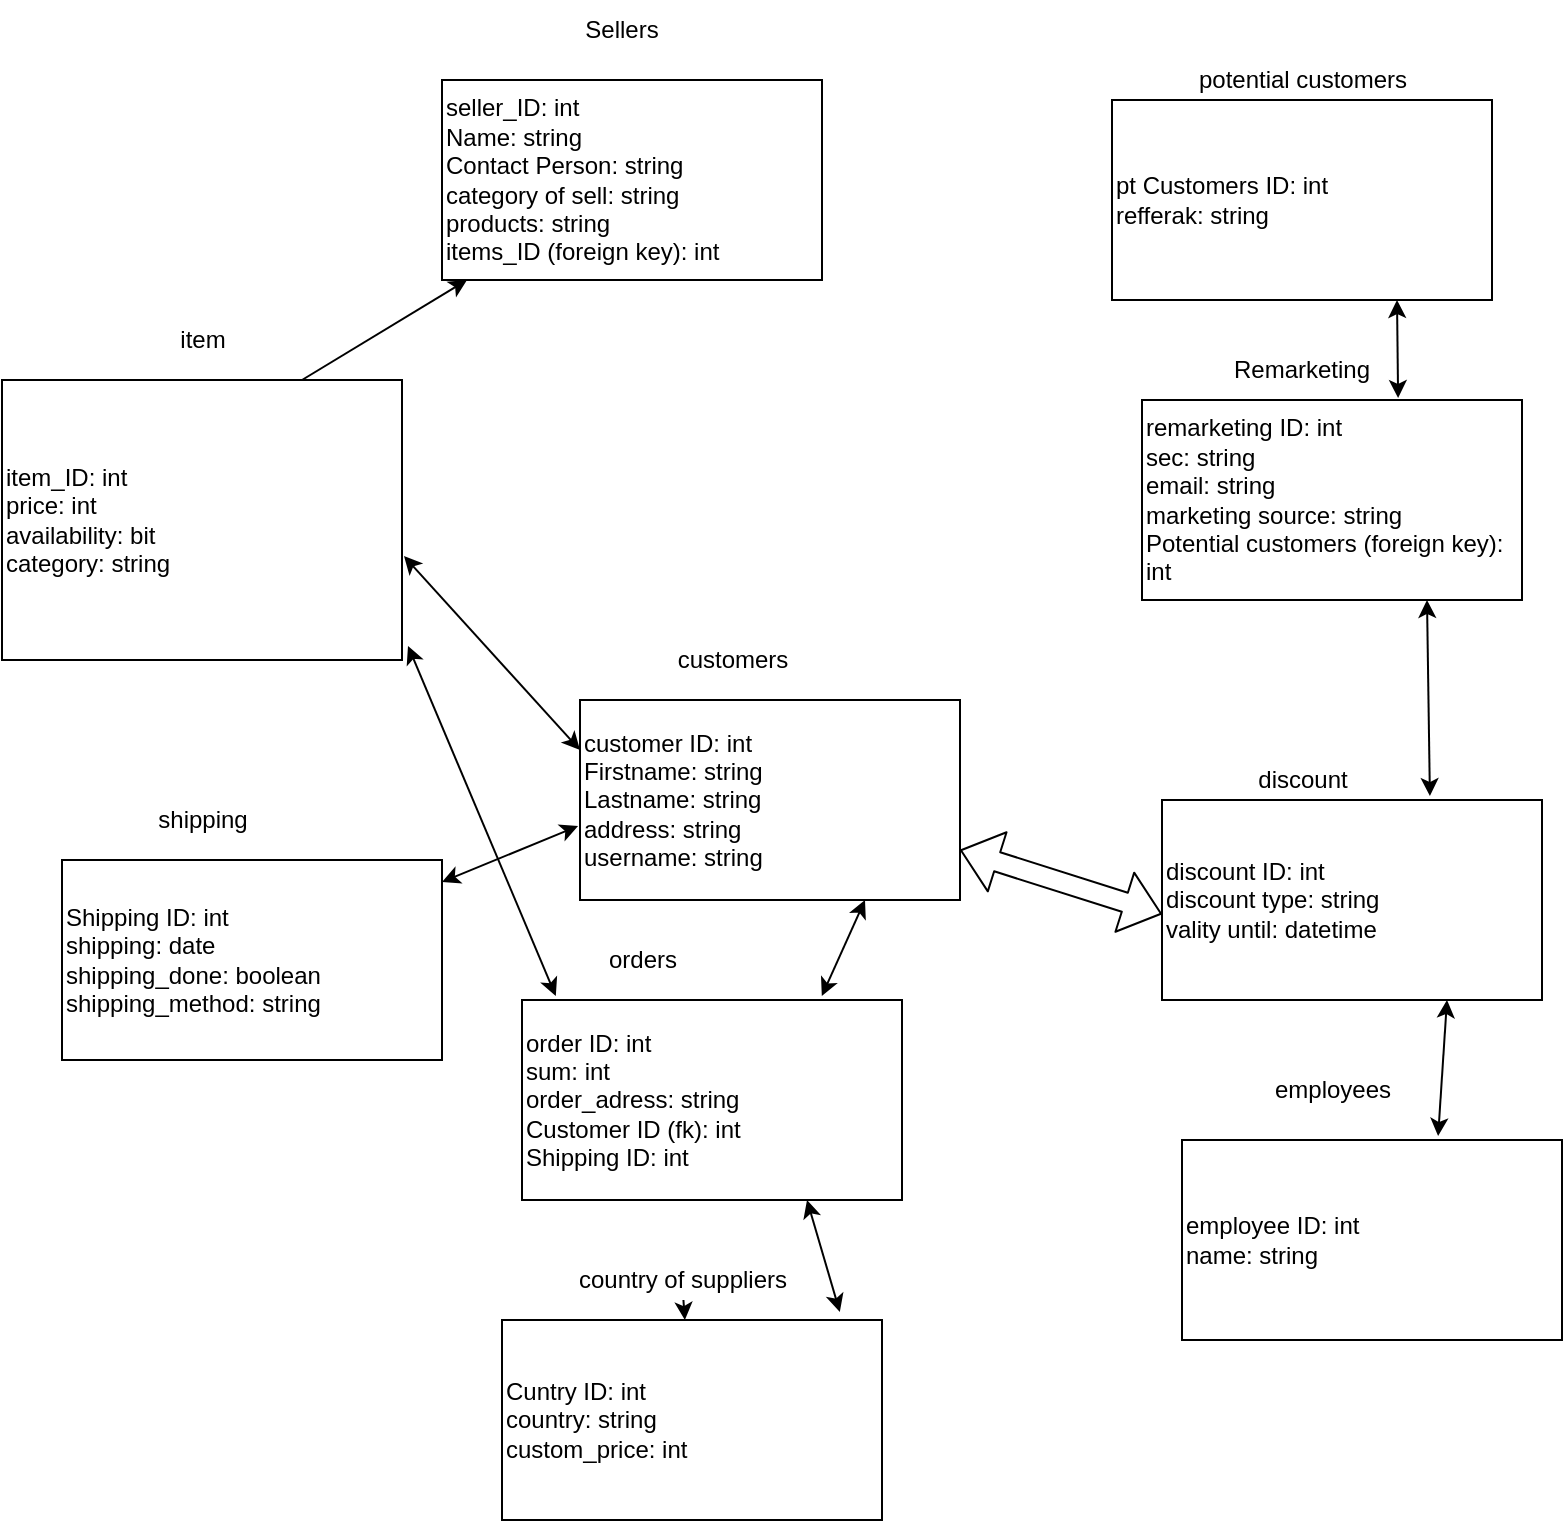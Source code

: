 <mxfile>
    <diagram id="aQwRv82fLeYtLI7uLFcM" name="Page-1">
        <mxGraphModel dx="1194" dy="790" grid="1" gridSize="10" guides="1" tooltips="1" connect="1" arrows="1" fold="1" page="1" pageScale="1" pageWidth="827" pageHeight="1169" math="0" shadow="0">
            <root>
                <mxCell id="0"/>
                <mxCell id="1" parent="0"/>
                <mxCell id="2" value="item_ID: int&lt;br&gt;price: int&lt;br&gt;availability: bit&lt;br&gt;category: string" style="rounded=0;whiteSpace=wrap;html=1;align=left;" vertex="1" parent="1">
                    <mxGeometry x="30" y="230" width="200" height="140" as="geometry"/>
                </mxCell>
                <mxCell id="3" value="item" style="text;html=1;align=center;verticalAlign=middle;resizable=0;points=[];autosize=1;strokeColor=none;fillColor=none;" vertex="1" parent="1">
                    <mxGeometry x="110" y="200" width="40" height="20" as="geometry"/>
                </mxCell>
                <mxCell id="4" value="seller_ID: int&lt;br&gt;Name: string&lt;br&gt;Contact Person: string&lt;br&gt;category of sell: string&lt;br&gt;products: string&lt;br&gt;items_ID (foreign key): int" style="rounded=0;whiteSpace=wrap;html=1;align=left;" vertex="1" parent="1">
                    <mxGeometry x="250" y="80" width="190" height="100" as="geometry"/>
                </mxCell>
                <mxCell id="6" value="pt Customers ID: int&lt;br&gt;refferak: string" style="rounded=0;whiteSpace=wrap;html=1;align=left;" vertex="1" parent="1">
                    <mxGeometry x="585" y="90" width="190" height="100" as="geometry"/>
                </mxCell>
                <mxCell id="8" value="remarketing ID: int&lt;br&gt;sec: string&lt;br&gt;email: string&amp;nbsp;&lt;br&gt;marketing source: string&lt;br&gt;Potential customers (foreign key): int" style="rounded=0;whiteSpace=wrap;html=1;align=left;" vertex="1" parent="1">
                    <mxGeometry x="600" y="240" width="190" height="100" as="geometry"/>
                </mxCell>
                <mxCell id="9" value="discount ID: int&lt;br&gt;discount type: string&lt;br&gt;vality until: datetime" style="rounded=0;whiteSpace=wrap;html=1;align=left;" vertex="1" parent="1">
                    <mxGeometry x="610" y="440" width="190" height="100" as="geometry"/>
                </mxCell>
                <mxCell id="10" value="employee ID: int&lt;br&gt;name: string" style="rounded=0;whiteSpace=wrap;html=1;align=left;" vertex="1" parent="1">
                    <mxGeometry x="620" y="610" width="190" height="100" as="geometry"/>
                </mxCell>
                <mxCell id="11" value="customer ID: int&lt;br&gt;Firstname: string&lt;br&gt;Lastname: string&lt;br&gt;address: string&lt;br&gt;username: string" style="rounded=0;whiteSpace=wrap;html=1;align=left;" vertex="1" parent="1">
                    <mxGeometry x="319" y="390" width="190" height="100" as="geometry"/>
                </mxCell>
                <mxCell id="12" value="Shipping ID: int&lt;br&gt;shipping: date&lt;br&gt;shipping_done: boolean&lt;br&gt;shipping_method: string" style="rounded=0;whiteSpace=wrap;html=1;align=left;" vertex="1" parent="1">
                    <mxGeometry x="60" y="470" width="190" height="100" as="geometry"/>
                </mxCell>
                <mxCell id="13" value="order ID: int&lt;br&gt;sum: int&lt;br&gt;order_adress: string&lt;br&gt;Customer ID (fk): int&lt;br&gt;Shipping ID: int" style="rounded=0;whiteSpace=wrap;html=1;align=left;" vertex="1" parent="1">
                    <mxGeometry x="290" y="540" width="190" height="100" as="geometry"/>
                </mxCell>
                <mxCell id="14" value="Cuntry ID: int&lt;br&gt;country: string&lt;br&gt;custom_price: int" style="rounded=0;whiteSpace=wrap;html=1;align=left;" vertex="1" parent="1">
                    <mxGeometry x="280" y="700" width="190" height="100" as="geometry"/>
                </mxCell>
                <mxCell id="15" value="Sellers" style="text;html=1;strokeColor=none;fillColor=none;align=center;verticalAlign=middle;whiteSpace=wrap;rounded=0;" vertex="1" parent="1">
                    <mxGeometry x="310" y="40" width="60" height="30" as="geometry"/>
                </mxCell>
                <mxCell id="16" value="potential customers&lt;br&gt;" style="text;html=1;align=center;verticalAlign=middle;resizable=0;points=[];autosize=1;strokeColor=none;fillColor=none;" vertex="1" parent="1">
                    <mxGeometry x="620" y="70" width="120" height="20" as="geometry"/>
                </mxCell>
                <mxCell id="18" style="edgeStyle=none;html=1;" edge="1" parent="1">
                    <mxGeometry relative="1" as="geometry">
                        <mxPoint x="414.75" y="230" as="sourcePoint"/>
                        <mxPoint x="414.75" y="230" as="targetPoint"/>
                    </mxGeometry>
                </mxCell>
                <mxCell id="19" value="Remarketing" style="text;html=1;strokeColor=none;fillColor=none;align=center;verticalAlign=middle;whiteSpace=wrap;rounded=0;" vertex="1" parent="1">
                    <mxGeometry x="650" y="210" width="60" height="30" as="geometry"/>
                </mxCell>
                <mxCell id="20" value="discount" style="text;html=1;align=center;verticalAlign=middle;resizable=0;points=[];autosize=1;strokeColor=none;fillColor=none;" vertex="1" parent="1">
                    <mxGeometry x="650" y="420" width="60" height="20" as="geometry"/>
                </mxCell>
                <mxCell id="21" value="employees" style="text;html=1;align=center;verticalAlign=middle;resizable=0;points=[];autosize=1;strokeColor=none;fillColor=none;" vertex="1" parent="1">
                    <mxGeometry x="660" y="575" width="70" height="20" as="geometry"/>
                </mxCell>
                <mxCell id="24" value="" style="edgeStyle=none;html=1;" edge="1" parent="1" source="23" target="14">
                    <mxGeometry relative="1" as="geometry"/>
                </mxCell>
                <mxCell id="23" value="country of suppliers&lt;br&gt;" style="text;html=1;align=center;verticalAlign=middle;resizable=0;points=[];autosize=1;strokeColor=none;fillColor=none;" vertex="1" parent="1">
                    <mxGeometry x="310" y="670" width="120" height="20" as="geometry"/>
                </mxCell>
                <mxCell id="26" value="orders" style="text;html=1;align=center;verticalAlign=middle;resizable=0;points=[];autosize=1;strokeColor=none;fillColor=none;" vertex="1" parent="1">
                    <mxGeometry x="325" y="510" width="50" height="20" as="geometry"/>
                </mxCell>
                <mxCell id="27" value="customers" style="text;html=1;align=center;verticalAlign=middle;resizable=0;points=[];autosize=1;strokeColor=none;fillColor=none;" vertex="1" parent="1">
                    <mxGeometry x="360" y="360" width="70" height="20" as="geometry"/>
                </mxCell>
                <mxCell id="29" value="shipping" style="text;html=1;align=center;verticalAlign=middle;resizable=0;points=[];autosize=1;strokeColor=none;fillColor=none;" vertex="1" parent="1">
                    <mxGeometry x="100" y="440" width="60" height="20" as="geometry"/>
                </mxCell>
                <mxCell id="32" value="" style="endArrow=classic;html=1;exitX=0.75;exitY=0;exitDx=0;exitDy=0;" edge="1" parent="1" source="2" target="4">
                    <mxGeometry width="50" height="50" relative="1" as="geometry">
                        <mxPoint x="510" y="250" as="sourcePoint"/>
                        <mxPoint x="560" y="200" as="targetPoint"/>
                    </mxGeometry>
                </mxCell>
                <mxCell id="33" value="" style="endArrow=classic;startArrow=classic;html=1;entryX=0.75;entryY=1;entryDx=0;entryDy=0;exitX=0.674;exitY=-0.01;exitDx=0;exitDy=0;exitPerimeter=0;" edge="1" parent="1" source="8" target="6">
                    <mxGeometry width="50" height="50" relative="1" as="geometry">
                        <mxPoint x="510" y="250" as="sourcePoint"/>
                        <mxPoint x="560" y="200" as="targetPoint"/>
                    </mxGeometry>
                </mxCell>
                <mxCell id="34" value="" style="endArrow=classic;startArrow=classic;html=1;entryX=0.75;entryY=1;entryDx=0;entryDy=0;exitX=0.705;exitY=-0.02;exitDx=0;exitDy=0;exitPerimeter=0;" edge="1" parent="1" source="9" target="8">
                    <mxGeometry width="50" height="50" relative="1" as="geometry">
                        <mxPoint x="510" y="450" as="sourcePoint"/>
                        <mxPoint x="560" y="400" as="targetPoint"/>
                    </mxGeometry>
                </mxCell>
                <mxCell id="35" value="" style="endArrow=classic;startArrow=classic;html=1;entryX=0.75;entryY=1;entryDx=0;entryDy=0;exitX=0.674;exitY=-0.02;exitDx=0;exitDy=0;exitPerimeter=0;" edge="1" parent="1" source="10" target="9">
                    <mxGeometry width="50" height="50" relative="1" as="geometry">
                        <mxPoint x="510" y="450" as="sourcePoint"/>
                        <mxPoint x="560" y="400" as="targetPoint"/>
                    </mxGeometry>
                </mxCell>
                <mxCell id="36" value="" style="endArrow=classic;startArrow=classic;html=1;exitX=0.889;exitY=-0.04;exitDx=0;exitDy=0;exitPerimeter=0;entryX=0.75;entryY=1;entryDx=0;entryDy=0;" edge="1" parent="1" source="14" target="13">
                    <mxGeometry width="50" height="50" relative="1" as="geometry">
                        <mxPoint x="510" y="450" as="sourcePoint"/>
                        <mxPoint x="560" y="400" as="targetPoint"/>
                    </mxGeometry>
                </mxCell>
                <mxCell id="37" value="" style="endArrow=classic;startArrow=classic;html=1;exitX=0.75;exitY=1;exitDx=0;exitDy=0;entryX=0.789;entryY=-0.02;entryDx=0;entryDy=0;entryPerimeter=0;" edge="1" parent="1" source="11" target="13">
                    <mxGeometry width="50" height="50" relative="1" as="geometry">
                        <mxPoint x="510" y="450" as="sourcePoint"/>
                        <mxPoint x="440" y="500" as="targetPoint"/>
                    </mxGeometry>
                </mxCell>
                <mxCell id="38" value="" style="endArrow=classic;startArrow=classic;html=1;entryX=-0.005;entryY=0.63;entryDx=0;entryDy=0;entryPerimeter=0;" edge="1" parent="1" source="12" target="11">
                    <mxGeometry width="50" height="50" relative="1" as="geometry">
                        <mxPoint x="260" y="480" as="sourcePoint"/>
                        <mxPoint x="560" y="400" as="targetPoint"/>
                    </mxGeometry>
                </mxCell>
                <mxCell id="39" value="" style="shape=flexArrow;endArrow=classic;startArrow=classic;html=1;entryX=0;entryY=0.57;entryDx=0;entryDy=0;entryPerimeter=0;exitX=1;exitY=0.75;exitDx=0;exitDy=0;" edge="1" parent="1" source="11" target="9">
                    <mxGeometry width="100" height="100" relative="1" as="geometry">
                        <mxPoint x="480" y="480" as="sourcePoint"/>
                        <mxPoint x="580" y="380" as="targetPoint"/>
                    </mxGeometry>
                </mxCell>
                <mxCell id="42" value="" style="endArrow=classic;startArrow=classic;html=1;entryX=1.015;entryY=0.95;entryDx=0;entryDy=0;entryPerimeter=0;exitX=0.089;exitY=-0.02;exitDx=0;exitDy=0;exitPerimeter=0;" edge="1" parent="1" source="13" target="2">
                    <mxGeometry width="50" height="50" relative="1" as="geometry">
                        <mxPoint x="510" y="450" as="sourcePoint"/>
                        <mxPoint x="560" y="400" as="targetPoint"/>
                    </mxGeometry>
                </mxCell>
                <mxCell id="43" value="" style="endArrow=classic;startArrow=classic;html=1;entryX=1.005;entryY=0.629;entryDx=0;entryDy=0;entryPerimeter=0;exitX=0;exitY=0.25;exitDx=0;exitDy=0;" edge="1" parent="1" source="11" target="2">
                    <mxGeometry width="50" height="50" relative="1" as="geometry">
                        <mxPoint x="510" y="450" as="sourcePoint"/>
                        <mxPoint x="560" y="400" as="targetPoint"/>
                    </mxGeometry>
                </mxCell>
            </root>
        </mxGraphModel>
    </diagram>
</mxfile>